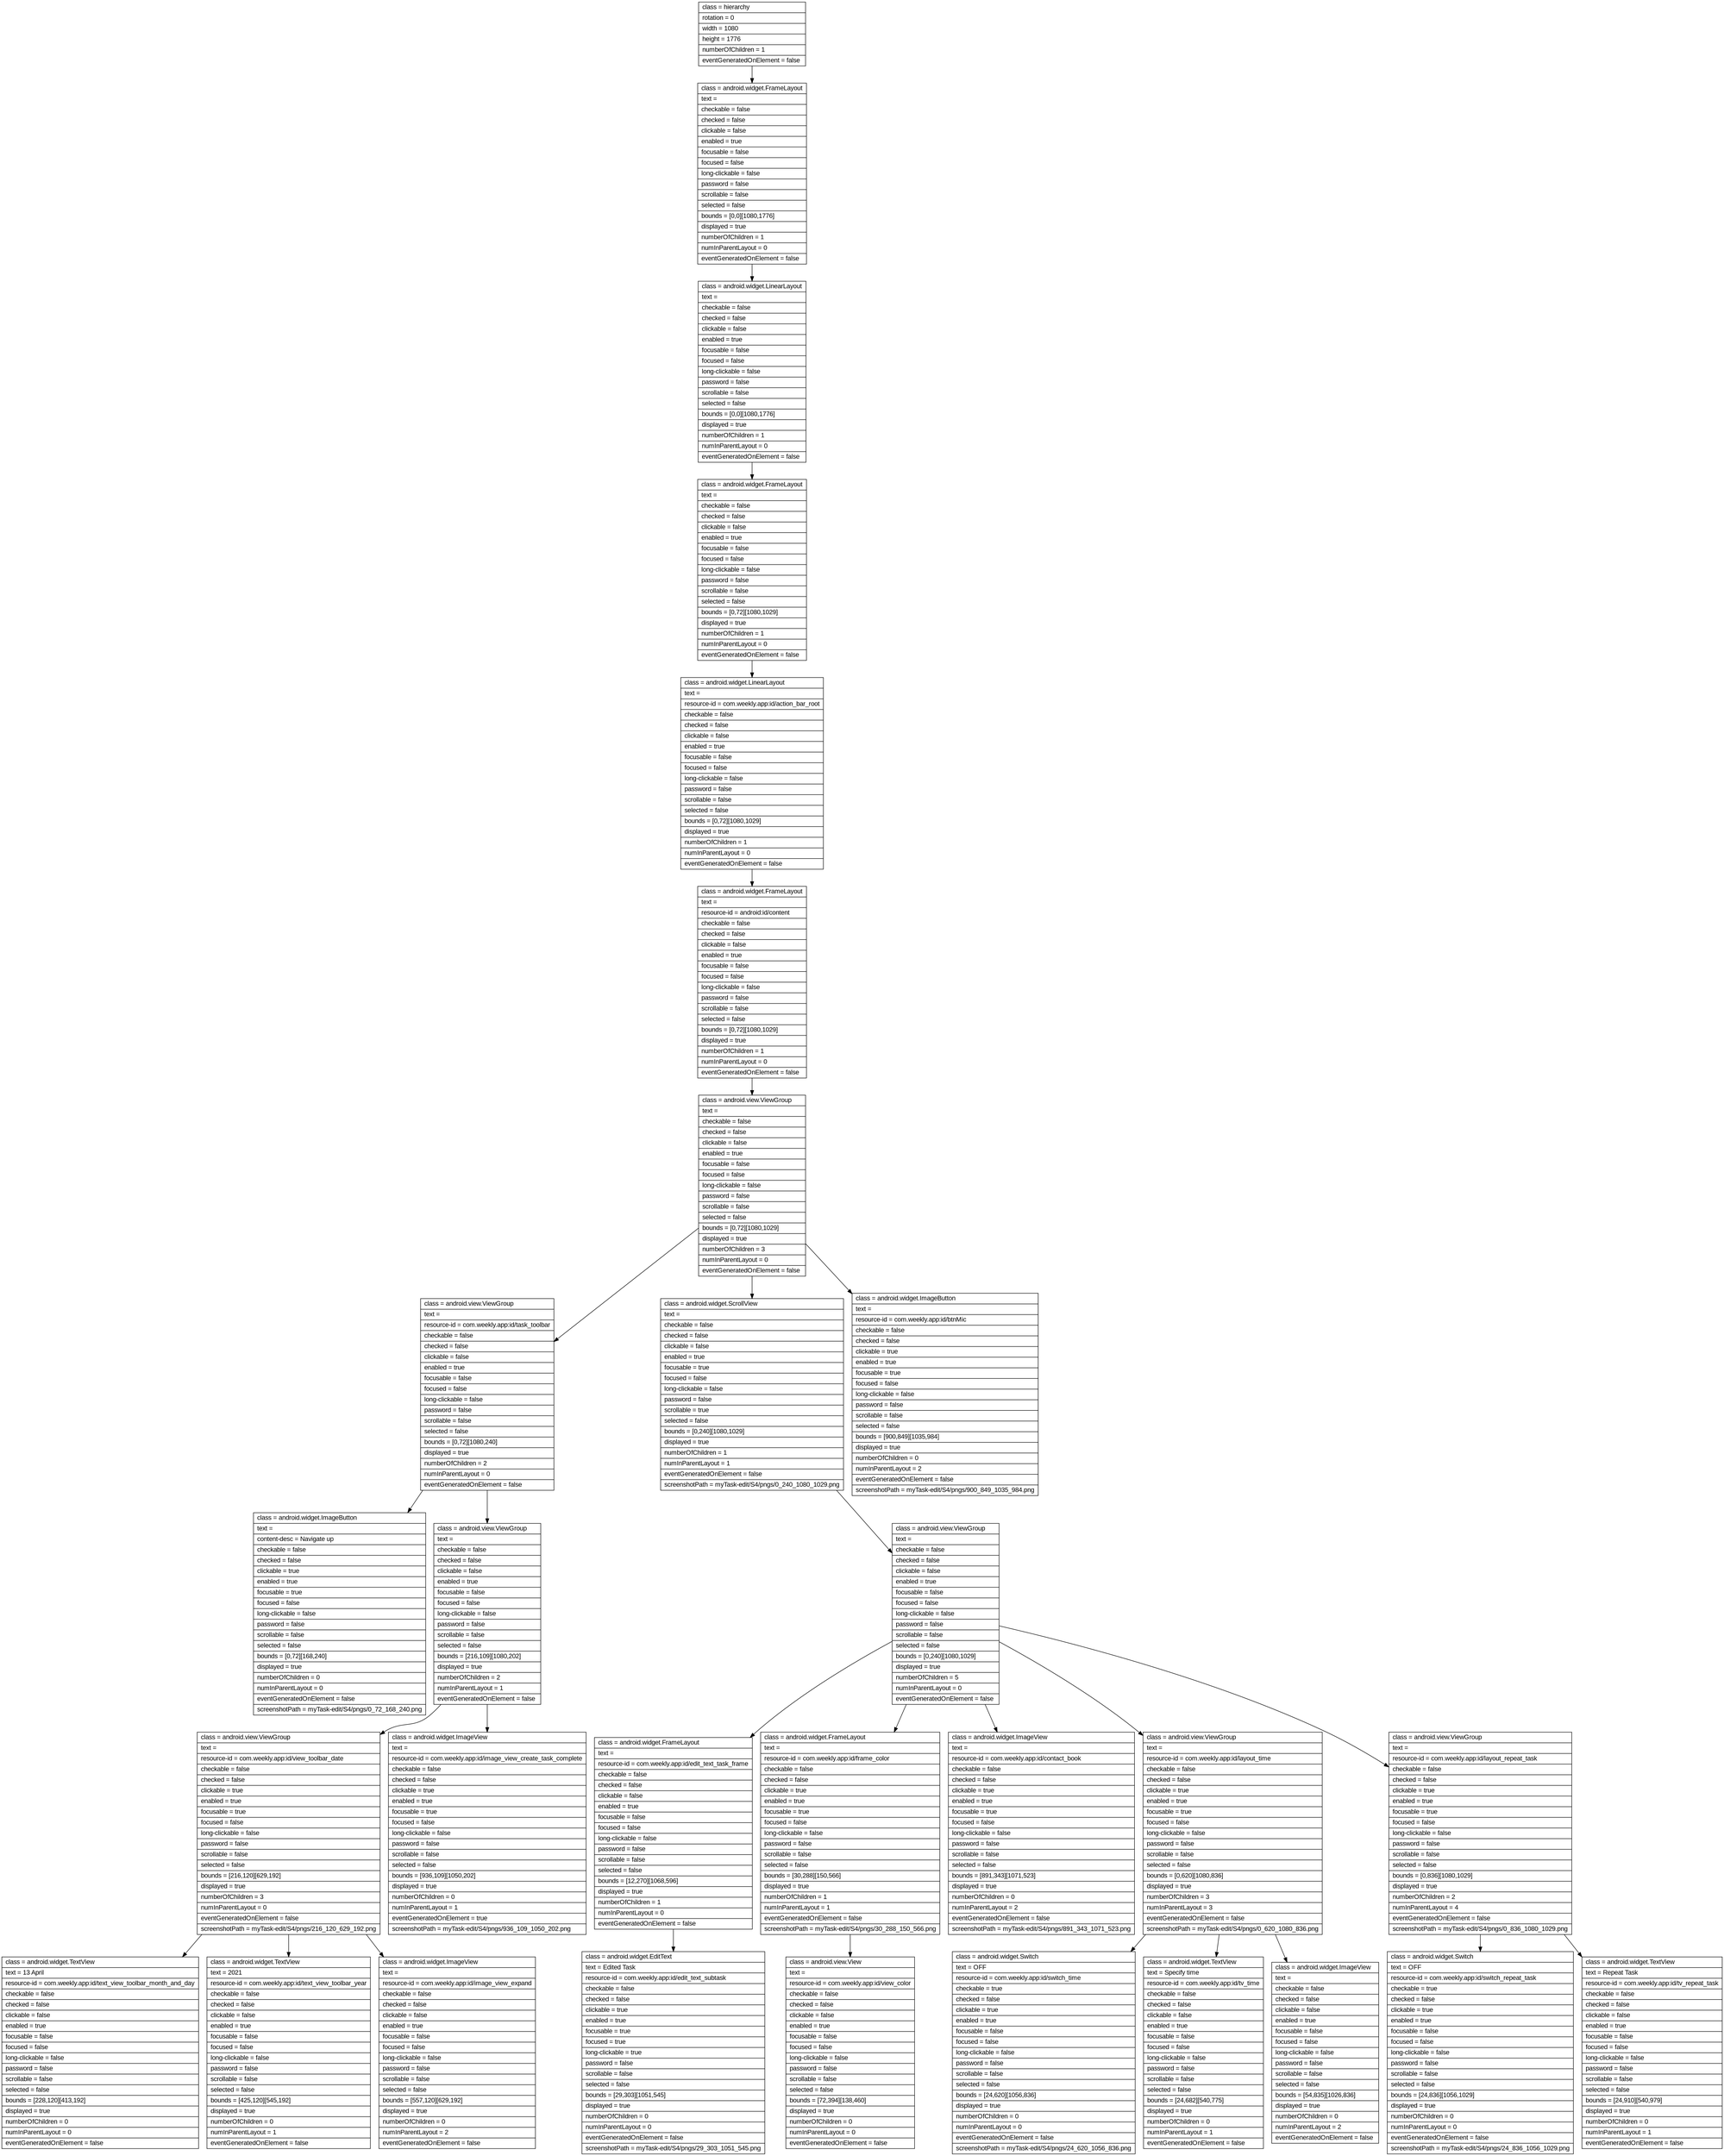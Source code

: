 digraph Layout {

	node [shape=record fontname=Arial];

	0	[label="{class = hierarchy\l|rotation = 0\l|width = 1080\l|height = 1776\l|numberOfChildren = 1\l|eventGeneratedOnElement = false \l}"]
	1	[label="{class = android.widget.FrameLayout\l|text = \l|checkable = false\l|checked = false\l|clickable = false\l|enabled = true\l|focusable = false\l|focused = false\l|long-clickable = false\l|password = false\l|scrollable = false\l|selected = false\l|bounds = [0,0][1080,1776]\l|displayed = true\l|numberOfChildren = 1\l|numInParentLayout = 0\l|eventGeneratedOnElement = false \l}"]
	2	[label="{class = android.widget.LinearLayout\l|text = \l|checkable = false\l|checked = false\l|clickable = false\l|enabled = true\l|focusable = false\l|focused = false\l|long-clickable = false\l|password = false\l|scrollable = false\l|selected = false\l|bounds = [0,0][1080,1776]\l|displayed = true\l|numberOfChildren = 1\l|numInParentLayout = 0\l|eventGeneratedOnElement = false \l}"]
	3	[label="{class = android.widget.FrameLayout\l|text = \l|checkable = false\l|checked = false\l|clickable = false\l|enabled = true\l|focusable = false\l|focused = false\l|long-clickable = false\l|password = false\l|scrollable = false\l|selected = false\l|bounds = [0,72][1080,1029]\l|displayed = true\l|numberOfChildren = 1\l|numInParentLayout = 0\l|eventGeneratedOnElement = false \l}"]
	4	[label="{class = android.widget.LinearLayout\l|text = \l|resource-id = com.weekly.app:id/action_bar_root\l|checkable = false\l|checked = false\l|clickable = false\l|enabled = true\l|focusable = false\l|focused = false\l|long-clickable = false\l|password = false\l|scrollable = false\l|selected = false\l|bounds = [0,72][1080,1029]\l|displayed = true\l|numberOfChildren = 1\l|numInParentLayout = 0\l|eventGeneratedOnElement = false \l}"]
	5	[label="{class = android.widget.FrameLayout\l|text = \l|resource-id = android:id/content\l|checkable = false\l|checked = false\l|clickable = false\l|enabled = true\l|focusable = false\l|focused = false\l|long-clickable = false\l|password = false\l|scrollable = false\l|selected = false\l|bounds = [0,72][1080,1029]\l|displayed = true\l|numberOfChildren = 1\l|numInParentLayout = 0\l|eventGeneratedOnElement = false \l}"]
	6	[label="{class = android.view.ViewGroup\l|text = \l|checkable = false\l|checked = false\l|clickable = false\l|enabled = true\l|focusable = false\l|focused = false\l|long-clickable = false\l|password = false\l|scrollable = false\l|selected = false\l|bounds = [0,72][1080,1029]\l|displayed = true\l|numberOfChildren = 3\l|numInParentLayout = 0\l|eventGeneratedOnElement = false \l}"]
	7	[label="{class = android.view.ViewGroup\l|text = \l|resource-id = com.weekly.app:id/task_toolbar\l|checkable = false\l|checked = false\l|clickable = false\l|enabled = true\l|focusable = false\l|focused = false\l|long-clickable = false\l|password = false\l|scrollable = false\l|selected = false\l|bounds = [0,72][1080,240]\l|displayed = true\l|numberOfChildren = 2\l|numInParentLayout = 0\l|eventGeneratedOnElement = false \l}"]
	8	[label="{class = android.widget.ScrollView\l|text = \l|checkable = false\l|checked = false\l|clickable = false\l|enabled = true\l|focusable = true\l|focused = false\l|long-clickable = false\l|password = false\l|scrollable = true\l|selected = false\l|bounds = [0,240][1080,1029]\l|displayed = true\l|numberOfChildren = 1\l|numInParentLayout = 1\l|eventGeneratedOnElement = false \l|screenshotPath = myTask-edit/S4/pngs/0_240_1080_1029.png\l}"]
	9	[label="{class = android.widget.ImageButton\l|text = \l|resource-id = com.weekly.app:id/btnMic\l|checkable = false\l|checked = false\l|clickable = true\l|enabled = true\l|focusable = true\l|focused = false\l|long-clickable = false\l|password = false\l|scrollable = false\l|selected = false\l|bounds = [900,849][1035,984]\l|displayed = true\l|numberOfChildren = 0\l|numInParentLayout = 2\l|eventGeneratedOnElement = false \l|screenshotPath = myTask-edit/S4/pngs/900_849_1035_984.png\l}"]
	10	[label="{class = android.widget.ImageButton\l|text = \l|content-desc = Navigate up\l|checkable = false\l|checked = false\l|clickable = true\l|enabled = true\l|focusable = true\l|focused = false\l|long-clickable = false\l|password = false\l|scrollable = false\l|selected = false\l|bounds = [0,72][168,240]\l|displayed = true\l|numberOfChildren = 0\l|numInParentLayout = 0\l|eventGeneratedOnElement = false \l|screenshotPath = myTask-edit/S4/pngs/0_72_168_240.png\l}"]
	11	[label="{class = android.view.ViewGroup\l|text = \l|checkable = false\l|checked = false\l|clickable = false\l|enabled = true\l|focusable = false\l|focused = false\l|long-clickable = false\l|password = false\l|scrollable = false\l|selected = false\l|bounds = [216,109][1080,202]\l|displayed = true\l|numberOfChildren = 2\l|numInParentLayout = 1\l|eventGeneratedOnElement = false \l}"]
	12	[label="{class = android.view.ViewGroup\l|text = \l|checkable = false\l|checked = false\l|clickable = false\l|enabled = true\l|focusable = false\l|focused = false\l|long-clickable = false\l|password = false\l|scrollable = false\l|selected = false\l|bounds = [0,240][1080,1029]\l|displayed = true\l|numberOfChildren = 5\l|numInParentLayout = 0\l|eventGeneratedOnElement = false \l}"]
	13	[label="{class = android.view.ViewGroup\l|text = \l|resource-id = com.weekly.app:id/view_toolbar_date\l|checkable = false\l|checked = false\l|clickable = true\l|enabled = true\l|focusable = true\l|focused = false\l|long-clickable = false\l|password = false\l|scrollable = false\l|selected = false\l|bounds = [216,120][629,192]\l|displayed = true\l|numberOfChildren = 3\l|numInParentLayout = 0\l|eventGeneratedOnElement = false \l|screenshotPath = myTask-edit/S4/pngs/216_120_629_192.png\l}"]
	14	[label="{class = android.widget.ImageView\l|text = \l|resource-id = com.weekly.app:id/image_view_create_task_complete\l|checkable = false\l|checked = false\l|clickable = true\l|enabled = true\l|focusable = true\l|focused = false\l|long-clickable = false\l|password = false\l|scrollable = false\l|selected = false\l|bounds = [936,109][1050,202]\l|displayed = true\l|numberOfChildren = 0\l|numInParentLayout = 1\l|eventGeneratedOnElement = true \l|screenshotPath = myTask-edit/S4/pngs/936_109_1050_202.png\l}"]
	15	[label="{class = android.widget.FrameLayout\l|text = \l|resource-id = com.weekly.app:id/edit_text_task_frame\l|checkable = false\l|checked = false\l|clickable = false\l|enabled = true\l|focusable = false\l|focused = false\l|long-clickable = false\l|password = false\l|scrollable = false\l|selected = false\l|bounds = [12,270][1068,596]\l|displayed = true\l|numberOfChildren = 1\l|numInParentLayout = 0\l|eventGeneratedOnElement = false \l}"]
	16	[label="{class = android.widget.FrameLayout\l|text = \l|resource-id = com.weekly.app:id/frame_color\l|checkable = false\l|checked = false\l|clickable = true\l|enabled = true\l|focusable = true\l|focused = false\l|long-clickable = false\l|password = false\l|scrollable = false\l|selected = false\l|bounds = [30,288][150,566]\l|displayed = true\l|numberOfChildren = 1\l|numInParentLayout = 1\l|eventGeneratedOnElement = false \l|screenshotPath = myTask-edit/S4/pngs/30_288_150_566.png\l}"]
	17	[label="{class = android.widget.ImageView\l|text = \l|resource-id = com.weekly.app:id/contact_book\l|checkable = false\l|checked = false\l|clickable = true\l|enabled = true\l|focusable = true\l|focused = false\l|long-clickable = false\l|password = false\l|scrollable = false\l|selected = false\l|bounds = [891,343][1071,523]\l|displayed = true\l|numberOfChildren = 0\l|numInParentLayout = 2\l|eventGeneratedOnElement = false \l|screenshotPath = myTask-edit/S4/pngs/891_343_1071_523.png\l}"]
	18	[label="{class = android.view.ViewGroup\l|text = \l|resource-id = com.weekly.app:id/layout_time\l|checkable = false\l|checked = false\l|clickable = true\l|enabled = true\l|focusable = true\l|focused = false\l|long-clickable = false\l|password = false\l|scrollable = false\l|selected = false\l|bounds = [0,620][1080,836]\l|displayed = true\l|numberOfChildren = 3\l|numInParentLayout = 3\l|eventGeneratedOnElement = false \l|screenshotPath = myTask-edit/S4/pngs/0_620_1080_836.png\l}"]
	19	[label="{class = android.view.ViewGroup\l|text = \l|resource-id = com.weekly.app:id/layout_repeat_task\l|checkable = false\l|checked = false\l|clickable = true\l|enabled = true\l|focusable = true\l|focused = false\l|long-clickable = false\l|password = false\l|scrollable = false\l|selected = false\l|bounds = [0,836][1080,1029]\l|displayed = true\l|numberOfChildren = 2\l|numInParentLayout = 4\l|eventGeneratedOnElement = false \l|screenshotPath = myTask-edit/S4/pngs/0_836_1080_1029.png\l}"]
	20	[label="{class = android.widget.TextView\l|text = 13 April\l|resource-id = com.weekly.app:id/text_view_toolbar_month_and_day\l|checkable = false\l|checked = false\l|clickable = false\l|enabled = true\l|focusable = false\l|focused = false\l|long-clickable = false\l|password = false\l|scrollable = false\l|selected = false\l|bounds = [228,120][413,192]\l|displayed = true\l|numberOfChildren = 0\l|numInParentLayout = 0\l|eventGeneratedOnElement = false \l}"]
	21	[label="{class = android.widget.TextView\l|text = 2021\l|resource-id = com.weekly.app:id/text_view_toolbar_year\l|checkable = false\l|checked = false\l|clickable = false\l|enabled = true\l|focusable = false\l|focused = false\l|long-clickable = false\l|password = false\l|scrollable = false\l|selected = false\l|bounds = [425,120][545,192]\l|displayed = true\l|numberOfChildren = 0\l|numInParentLayout = 1\l|eventGeneratedOnElement = false \l}"]
	22	[label="{class = android.widget.ImageView\l|text = \l|resource-id = com.weekly.app:id/image_view_expand\l|checkable = false\l|checked = false\l|clickable = false\l|enabled = true\l|focusable = false\l|focused = false\l|long-clickable = false\l|password = false\l|scrollable = false\l|selected = false\l|bounds = [557,120][629,192]\l|displayed = true\l|numberOfChildren = 0\l|numInParentLayout = 2\l|eventGeneratedOnElement = false \l}"]
	23	[label="{class = android.widget.EditText\l|text = Edited Task
\l|resource-id = com.weekly.app:id/edit_text_subtask\l|checkable = false\l|checked = false\l|clickable = true\l|enabled = true\l|focusable = true\l|focused = true\l|long-clickable = true\l|password = false\l|scrollable = false\l|selected = false\l|bounds = [29,303][1051,545]\l|displayed = true\l|numberOfChildren = 0\l|numInParentLayout = 0\l|eventGeneratedOnElement = false \l|screenshotPath = myTask-edit/S4/pngs/29_303_1051_545.png\l}"]
	24	[label="{class = android.view.View\l|text = \l|resource-id = com.weekly.app:id/view_color\l|checkable = false\l|checked = false\l|clickable = false\l|enabled = true\l|focusable = false\l|focused = false\l|long-clickable = false\l|password = false\l|scrollable = false\l|selected = false\l|bounds = [72,394][138,460]\l|displayed = true\l|numberOfChildren = 0\l|numInParentLayout = 0\l|eventGeneratedOnElement = false \l}"]
	25	[label="{class = android.widget.Switch\l|text = OFF\l|resource-id = com.weekly.app:id/switch_time\l|checkable = true\l|checked = false\l|clickable = true\l|enabled = true\l|focusable = false\l|focused = false\l|long-clickable = false\l|password = false\l|scrollable = false\l|selected = false\l|bounds = [24,620][1056,836]\l|displayed = true\l|numberOfChildren = 0\l|numInParentLayout = 0\l|eventGeneratedOnElement = false \l|screenshotPath = myTask-edit/S4/pngs/24_620_1056_836.png\l}"]
	26	[label="{class = android.widget.TextView\l|text = Specify time\l|resource-id = com.weekly.app:id/tv_time\l|checkable = false\l|checked = false\l|clickable = false\l|enabled = true\l|focusable = false\l|focused = false\l|long-clickable = false\l|password = false\l|scrollable = false\l|selected = false\l|bounds = [24,682][540,775]\l|displayed = true\l|numberOfChildren = 0\l|numInParentLayout = 1\l|eventGeneratedOnElement = false \l}"]
	27	[label="{class = android.widget.ImageView\l|text = \l|checkable = false\l|checked = false\l|clickable = false\l|enabled = true\l|focusable = false\l|focused = false\l|long-clickable = false\l|password = false\l|scrollable = false\l|selected = false\l|bounds = [54,835][1026,836]\l|displayed = true\l|numberOfChildren = 0\l|numInParentLayout = 2\l|eventGeneratedOnElement = false \l}"]
	28	[label="{class = android.widget.Switch\l|text = OFF\l|resource-id = com.weekly.app:id/switch_repeat_task\l|checkable = true\l|checked = false\l|clickable = true\l|enabled = true\l|focusable = false\l|focused = false\l|long-clickable = false\l|password = false\l|scrollable = false\l|selected = false\l|bounds = [24,836][1056,1029]\l|displayed = true\l|numberOfChildren = 0\l|numInParentLayout = 0\l|eventGeneratedOnElement = false \l|screenshotPath = myTask-edit/S4/pngs/24_836_1056_1029.png\l}"]
	29	[label="{class = android.widget.TextView\l|text = Repeat Task\l|resource-id = com.weekly.app:id/tv_repeat_task\l|checkable = false\l|checked = false\l|clickable = false\l|enabled = true\l|focusable = false\l|focused = false\l|long-clickable = false\l|password = false\l|scrollable = false\l|selected = false\l|bounds = [24,910][540,979]\l|displayed = true\l|numberOfChildren = 0\l|numInParentLayout = 1\l|eventGeneratedOnElement = false \l}"]


	0 -> 1
	1 -> 2
	2 -> 3
	3 -> 4
	4 -> 5
	5 -> 6
	6 -> 7
	6 -> 8
	6 -> 9
	7 -> 10
	7 -> 11
	8 -> 12
	11 -> 13
	11 -> 14
	12 -> 15
	12 -> 16
	12 -> 17
	12 -> 18
	12 -> 19
	13 -> 20
	13 -> 21
	13 -> 22
	15 -> 23
	16 -> 24
	18 -> 25
	18 -> 26
	18 -> 27
	19 -> 28
	19 -> 29


}